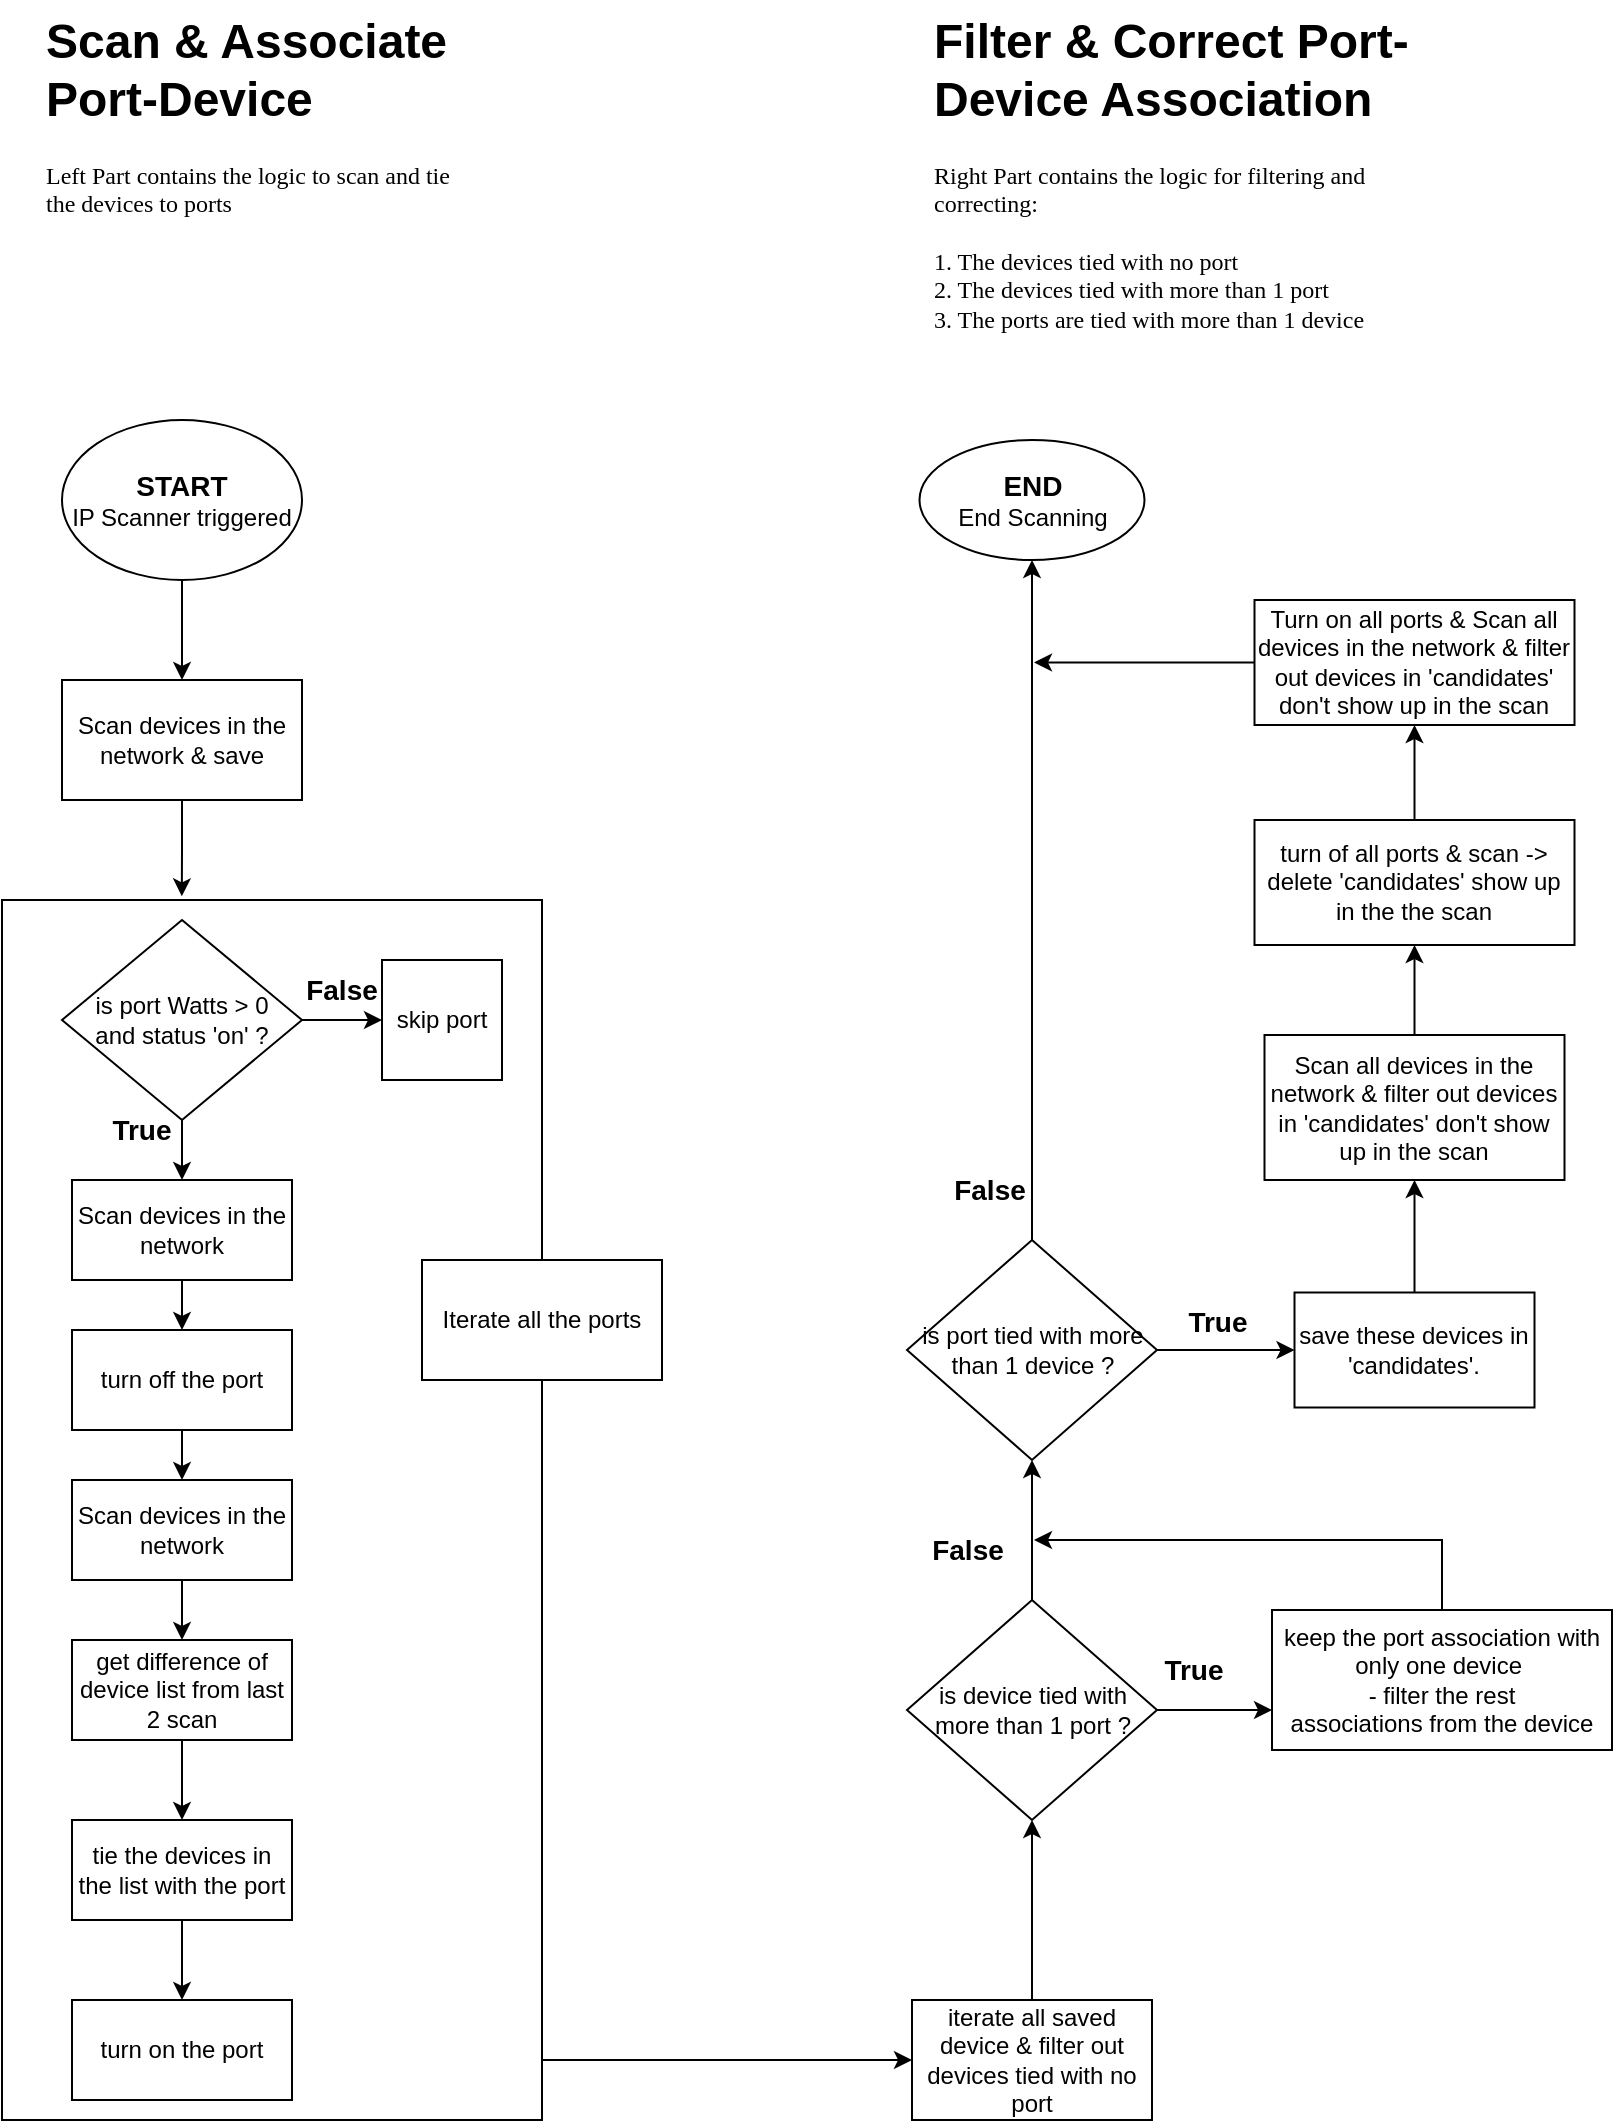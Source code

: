 <mxfile version="24.3.0" type="github">
  <diagram name="Page-1" id="W8mb6Dq7qgKnzI2KGdOR">
    <mxGraphModel dx="1434" dy="738" grid="1" gridSize="10" guides="1" tooltips="1" connect="1" arrows="1" fold="1" page="1" pageScale="1" pageWidth="850" pageHeight="1100" math="0" shadow="0">
      <root>
        <mxCell id="0" />
        <mxCell id="1" parent="0" />
        <mxCell id="bhizgNPpp-k3HYtEvxdj-27" value="" style="edgeStyle=orthogonalEdgeStyle;rounded=0;orthogonalLoop=1;jettySize=auto;html=1;" parent="1" source="bhizgNPpp-k3HYtEvxdj-2" target="bhizgNPpp-k3HYtEvxdj-3" edge="1">
          <mxGeometry relative="1" as="geometry" />
        </mxCell>
        <mxCell id="bhizgNPpp-k3HYtEvxdj-2" value="&lt;div&gt;&lt;b&gt;&lt;font style=&quot;font-size: 14px;&quot;&gt;START&lt;/font&gt;&lt;/b&gt;&lt;/div&gt;IP Scanner triggered" style="ellipse;whiteSpace=wrap;html=1;" parent="1" vertex="1">
          <mxGeometry x="54" y="240" width="120" height="80" as="geometry" />
        </mxCell>
        <mxCell id="bhizgNPpp-k3HYtEvxdj-3" value="Scan devices in the network &amp;amp; save" style="rounded=0;whiteSpace=wrap;html=1;" parent="1" vertex="1">
          <mxGeometry x="54" y="370" width="120" height="60" as="geometry" />
        </mxCell>
        <mxCell id="bhizgNPpp-k3HYtEvxdj-26" value="" style="edgeStyle=orthogonalEdgeStyle;rounded=0;orthogonalLoop=1;jettySize=auto;html=1;" parent="1" source="bhizgNPpp-k3HYtEvxdj-20" target="bhizgNPpp-k3HYtEvxdj-25" edge="1">
          <mxGeometry relative="1" as="geometry">
            <Array as="points">
              <mxPoint x="364" y="1060" />
              <mxPoint x="364" y="1060" />
            </Array>
          </mxGeometry>
        </mxCell>
        <mxCell id="bhizgNPpp-k3HYtEvxdj-20" value="" style="rounded=0;whiteSpace=wrap;html=1;" parent="1" vertex="1">
          <mxGeometry x="24" y="480" width="270" height="610" as="geometry" />
        </mxCell>
        <mxCell id="bhizgNPpp-k3HYtEvxdj-7" value="" style="edgeStyle=orthogonalEdgeStyle;rounded=0;orthogonalLoop=1;jettySize=auto;html=1;" parent="1" source="bhizgNPpp-k3HYtEvxdj-5" target="bhizgNPpp-k3HYtEvxdj-6" edge="1">
          <mxGeometry relative="1" as="geometry" />
        </mxCell>
        <mxCell id="bhizgNPpp-k3HYtEvxdj-9" value="" style="edgeStyle=orthogonalEdgeStyle;rounded=0;orthogonalLoop=1;jettySize=auto;html=1;" parent="1" source="bhizgNPpp-k3HYtEvxdj-5" target="bhizgNPpp-k3HYtEvxdj-8" edge="1">
          <mxGeometry relative="1" as="geometry" />
        </mxCell>
        <mxCell id="bhizgNPpp-k3HYtEvxdj-5" value="is port Watts &amp;gt; 0 &lt;br&gt;and status &#39;on&#39; ?" style="rhombus;whiteSpace=wrap;html=1;" parent="1" vertex="1">
          <mxGeometry x="54" y="490" width="120" height="100" as="geometry" />
        </mxCell>
        <mxCell id="bhizgNPpp-k3HYtEvxdj-6" value="skip port" style="whiteSpace=wrap;html=1;" parent="1" vertex="1">
          <mxGeometry x="214" y="510" width="60" height="60" as="geometry" />
        </mxCell>
        <mxCell id="bhizgNPpp-k3HYtEvxdj-11" value="" style="edgeStyle=orthogonalEdgeStyle;rounded=0;orthogonalLoop=1;jettySize=auto;html=1;" parent="1" source="bhizgNPpp-k3HYtEvxdj-8" target="bhizgNPpp-k3HYtEvxdj-10" edge="1">
          <mxGeometry relative="1" as="geometry" />
        </mxCell>
        <mxCell id="bhizgNPpp-k3HYtEvxdj-8" value="Scan devices in the network" style="whiteSpace=wrap;html=1;" parent="1" vertex="1">
          <mxGeometry x="59" y="620" width="110" height="50" as="geometry" />
        </mxCell>
        <mxCell id="bhizgNPpp-k3HYtEvxdj-13" value="" style="edgeStyle=orthogonalEdgeStyle;rounded=0;orthogonalLoop=1;jettySize=auto;html=1;" parent="1" source="bhizgNPpp-k3HYtEvxdj-10" target="bhizgNPpp-k3HYtEvxdj-12" edge="1">
          <mxGeometry relative="1" as="geometry" />
        </mxCell>
        <mxCell id="bhizgNPpp-k3HYtEvxdj-10" value="turn off the port" style="whiteSpace=wrap;html=1;" parent="1" vertex="1">
          <mxGeometry x="59" y="695" width="110" height="50" as="geometry" />
        </mxCell>
        <mxCell id="bhizgNPpp-k3HYtEvxdj-15" value="" style="edgeStyle=orthogonalEdgeStyle;rounded=0;orthogonalLoop=1;jettySize=auto;html=1;" parent="1" source="bhizgNPpp-k3HYtEvxdj-12" target="bhizgNPpp-k3HYtEvxdj-14" edge="1">
          <mxGeometry relative="1" as="geometry" />
        </mxCell>
        <mxCell id="bhizgNPpp-k3HYtEvxdj-12" value="Scan devices in the network" style="whiteSpace=wrap;html=1;" parent="1" vertex="1">
          <mxGeometry x="59" y="770" width="110" height="50" as="geometry" />
        </mxCell>
        <mxCell id="bhizgNPpp-k3HYtEvxdj-17" value="" style="edgeStyle=orthogonalEdgeStyle;rounded=0;orthogonalLoop=1;jettySize=auto;html=1;" parent="1" source="bhizgNPpp-k3HYtEvxdj-14" target="bhizgNPpp-k3HYtEvxdj-16" edge="1">
          <mxGeometry relative="1" as="geometry" />
        </mxCell>
        <mxCell id="bhizgNPpp-k3HYtEvxdj-14" value="&lt;div&gt;get difference of device list from last 2 scan&lt;/div&gt;" style="whiteSpace=wrap;html=1;" parent="1" vertex="1">
          <mxGeometry x="59" y="850" width="110" height="50" as="geometry" />
        </mxCell>
        <mxCell id="bhizgNPpp-k3HYtEvxdj-19" value="" style="edgeStyle=orthogonalEdgeStyle;rounded=0;orthogonalLoop=1;jettySize=auto;html=1;" parent="1" source="bhizgNPpp-k3HYtEvxdj-16" target="bhizgNPpp-k3HYtEvxdj-18" edge="1">
          <mxGeometry relative="1" as="geometry" />
        </mxCell>
        <mxCell id="bhizgNPpp-k3HYtEvxdj-16" value="&lt;div&gt;tie the devices in the list with the port&lt;/div&gt;" style="whiteSpace=wrap;html=1;" parent="1" vertex="1">
          <mxGeometry x="59" y="940" width="110" height="50" as="geometry" />
        </mxCell>
        <mxCell id="bhizgNPpp-k3HYtEvxdj-18" value="&lt;div&gt;turn on the port&lt;/div&gt;" style="whiteSpace=wrap;html=1;" parent="1" vertex="1">
          <mxGeometry x="59" y="1030" width="110" height="50" as="geometry" />
        </mxCell>
        <mxCell id="bhizgNPpp-k3HYtEvxdj-22" value="Iterate all the ports" style="rounded=0;whiteSpace=wrap;html=1;" parent="1" vertex="1">
          <mxGeometry x="234" y="660" width="120" height="60" as="geometry" />
        </mxCell>
        <mxCell id="bhizgNPpp-k3HYtEvxdj-23" value="&lt;b&gt;&lt;font style=&quot;font-size: 14px;&quot;&gt;False&lt;/font&gt;&lt;/b&gt;" style="text;html=1;align=center;verticalAlign=middle;whiteSpace=wrap;rounded=0;strokeWidth=2;" parent="1" vertex="1">
          <mxGeometry x="164" y="510" width="60" height="30" as="geometry" />
        </mxCell>
        <mxCell id="bhizgNPpp-k3HYtEvxdj-24" value="&lt;b style=&quot;font-size: 14px;&quot;&gt;True&lt;/b&gt;" style="text;html=1;align=center;verticalAlign=middle;whiteSpace=wrap;rounded=0;fontSize=14;" parent="1" vertex="1">
          <mxGeometry x="64" y="580" width="60" height="30" as="geometry" />
        </mxCell>
        <mxCell id="bhizgNPpp-k3HYtEvxdj-33" value="" style="edgeStyle=orthogonalEdgeStyle;rounded=0;orthogonalLoop=1;jettySize=auto;html=1;entryX=0.5;entryY=1;entryDx=0;entryDy=0;" parent="1" source="bhizgNPpp-k3HYtEvxdj-25" target="bhizgNPpp-k3HYtEvxdj-34" edge="1">
          <mxGeometry relative="1" as="geometry">
            <mxPoint x="536.5" y="990" as="targetPoint" />
          </mxGeometry>
        </mxCell>
        <mxCell id="bhizgNPpp-k3HYtEvxdj-25" value="iterate all saved device &amp;amp; filter out devices tied with no port" style="whiteSpace=wrap;html=1;rounded=0;" parent="1" vertex="1">
          <mxGeometry x="479" y="1030" width="120" height="60" as="geometry" />
        </mxCell>
        <mxCell id="bhizgNPpp-k3HYtEvxdj-29" style="edgeStyle=orthogonalEdgeStyle;rounded=0;orthogonalLoop=1;jettySize=auto;html=1;entryX=0.333;entryY=-0.003;entryDx=0;entryDy=0;entryPerimeter=0;" parent="1" source="bhizgNPpp-k3HYtEvxdj-3" target="bhizgNPpp-k3HYtEvxdj-20" edge="1">
          <mxGeometry relative="1" as="geometry" />
        </mxCell>
        <mxCell id="bhizgNPpp-k3HYtEvxdj-30" value="&lt;h1 style=&quot;margin-top: 0px;&quot;&gt;&lt;span style=&quot;background-color: initial;&quot;&gt;Scan &amp;amp; Associate Port-Device&lt;/span&gt;&lt;/h1&gt;&lt;div&gt;&lt;font face=&quot;Tahoma&quot;&gt;Left Part contains the logic to scan and tie the devices to ports&lt;/font&gt;&lt;/div&gt;" style="text;html=1;whiteSpace=wrap;overflow=hidden;rounded=0;" parent="1" vertex="1">
          <mxGeometry x="44" y="30" width="216" height="120" as="geometry" />
        </mxCell>
        <mxCell id="bhizgNPpp-k3HYtEvxdj-31" value="&lt;h1 style=&quot;margin-top: 0px;&quot;&gt;&lt;span style=&quot;background-color: initial;&quot;&gt;Filter &amp;amp; Correct Port-Device Association&lt;/span&gt;&lt;/h1&gt;&lt;div&gt;&lt;font face=&quot;Tahoma&quot;&gt;Right Part contains the logic for filtering and correcting:&lt;/font&gt;&lt;/div&gt;&lt;div&gt;&lt;font face=&quot;Tahoma&quot;&gt;&lt;br&gt;&lt;/font&gt;&lt;/div&gt;&lt;div&gt;&lt;font face=&quot;Tahoma&quot;&gt;1. The devices tied with no port&lt;/font&gt;&lt;/div&gt;&lt;div&gt;&lt;font face=&quot;Tahoma&quot;&gt;2. The devices tied with more than 1 port&lt;/font&gt;&lt;/div&gt;&lt;div&gt;&lt;font face=&quot;Tahoma&quot;&gt;3. The ports are tied with more than 1 device&amp;nbsp;&lt;/font&gt;&lt;/div&gt;" style="text;html=1;whiteSpace=wrap;overflow=hidden;rounded=0;" parent="1" vertex="1">
          <mxGeometry x="487.75" y="30" width="272.25" height="190" as="geometry" />
        </mxCell>
        <mxCell id="bhizgNPpp-k3HYtEvxdj-42" value="" style="edgeStyle=orthogonalEdgeStyle;rounded=0;orthogonalLoop=1;jettySize=auto;html=1;" parent="1" source="bhizgNPpp-k3HYtEvxdj-34" target="bhizgNPpp-k3HYtEvxdj-41" edge="1">
          <mxGeometry relative="1" as="geometry">
            <Array as="points">
              <mxPoint x="660" y="890" />
              <mxPoint x="660" y="890" />
            </Array>
          </mxGeometry>
        </mxCell>
        <mxCell id="bhizgNPpp-k3HYtEvxdj-44" value="" style="edgeStyle=orthogonalEdgeStyle;rounded=0;orthogonalLoop=1;jettySize=auto;html=1;" parent="1" source="bhizgNPpp-k3HYtEvxdj-34" target="bhizgNPpp-k3HYtEvxdj-43" edge="1">
          <mxGeometry relative="1" as="geometry" />
        </mxCell>
        <mxCell id="bhizgNPpp-k3HYtEvxdj-34" value="is device tied with more than 1 port ?" style="rhombus;whiteSpace=wrap;html=1;rounded=0;" parent="1" vertex="1">
          <mxGeometry x="476.5" y="830" width="125" height="110" as="geometry" />
        </mxCell>
        <mxCell id="bhizgNPpp-k3HYtEvxdj-36" value="&lt;b&gt;&lt;font style=&quot;font-size: 14px;&quot;&gt;False&lt;/font&gt;&lt;/b&gt;" style="text;html=1;align=center;verticalAlign=middle;whiteSpace=wrap;rounded=0;strokeWidth=2;" parent="1" vertex="1">
          <mxGeometry x="476.5" y="790" width="60" height="30" as="geometry" />
        </mxCell>
        <mxCell id="bhizgNPpp-k3HYtEvxdj-37" value="&lt;b style=&quot;font-size: 14px;&quot;&gt;True&lt;/b&gt;" style="text;html=1;align=center;verticalAlign=middle;whiteSpace=wrap;rounded=0;fontSize=14;" parent="1" vertex="1">
          <mxGeometry x="590.25" y="850" width="60" height="30" as="geometry" />
        </mxCell>
        <mxCell id="bhizgNPpp-k3HYtEvxdj-46" style="edgeStyle=orthogonalEdgeStyle;rounded=0;orthogonalLoop=1;jettySize=auto;html=1;exitX=0.5;exitY=0;exitDx=0;exitDy=0;" parent="1" source="bhizgNPpp-k3HYtEvxdj-41" edge="1">
          <mxGeometry relative="1" as="geometry">
            <mxPoint x="540" y="800" as="targetPoint" />
            <Array as="points">
              <mxPoint x="744" y="800" />
            </Array>
          </mxGeometry>
        </mxCell>
        <mxCell id="bhizgNPpp-k3HYtEvxdj-41" value="keep the port&amp;nbsp;association with only one device&amp;nbsp;&lt;div&gt;- filter the rest associations&amp;nbsp;from the device&lt;/div&gt;" style="whiteSpace=wrap;html=1;rounded=0;" parent="1" vertex="1">
          <mxGeometry x="659" y="835" width="170" height="70" as="geometry" />
        </mxCell>
        <mxCell id="bhizgNPpp-k3HYtEvxdj-49" value="" style="edgeStyle=orthogonalEdgeStyle;rounded=0;orthogonalLoop=1;jettySize=auto;html=1;" parent="1" source="bhizgNPpp-k3HYtEvxdj-43" target="bhizgNPpp-k3HYtEvxdj-48" edge="1">
          <mxGeometry relative="1" as="geometry" />
        </mxCell>
        <mxCell id="bhizgNPpp-k3HYtEvxdj-60" value="" style="edgeStyle=orthogonalEdgeStyle;rounded=0;orthogonalLoop=1;jettySize=auto;html=1;" parent="1" source="bhizgNPpp-k3HYtEvxdj-43" target="bhizgNPpp-k3HYtEvxdj-59" edge="1">
          <mxGeometry relative="1" as="geometry" />
        </mxCell>
        <mxCell id="bhizgNPpp-k3HYtEvxdj-43" value="is port tied with more than 1 device ?" style="rhombus;whiteSpace=wrap;html=1;rounded=0;" parent="1" vertex="1">
          <mxGeometry x="476.5" y="650" width="125" height="110" as="geometry" />
        </mxCell>
        <mxCell id="bhizgNPpp-k3HYtEvxdj-51" value="" style="edgeStyle=orthogonalEdgeStyle;rounded=0;orthogonalLoop=1;jettySize=auto;html=1;" parent="1" source="bhizgNPpp-k3HYtEvxdj-48" target="bhizgNPpp-k3HYtEvxdj-50" edge="1">
          <mxGeometry relative="1" as="geometry" />
        </mxCell>
        <mxCell id="bhizgNPpp-k3HYtEvxdj-48" value="save these devices in &#39;candidates&#39;." style="whiteSpace=wrap;html=1;rounded=0;" parent="1" vertex="1">
          <mxGeometry x="670.25" y="676.25" width="120" height="57.5" as="geometry" />
        </mxCell>
        <mxCell id="bhizgNPpp-k3HYtEvxdj-53" value="" style="edgeStyle=orthogonalEdgeStyle;rounded=0;orthogonalLoop=1;jettySize=auto;html=1;" parent="1" source="bhizgNPpp-k3HYtEvxdj-50" target="bhizgNPpp-k3HYtEvxdj-52" edge="1">
          <mxGeometry relative="1" as="geometry" />
        </mxCell>
        <mxCell id="bhizgNPpp-k3HYtEvxdj-50" value="Scan all devices in the network &amp;amp; filter out devices in &#39;candidates&#39; don&#39;t show up in the scan" style="whiteSpace=wrap;html=1;rounded=0;" parent="1" vertex="1">
          <mxGeometry x="655.25" y="547.5" width="150" height="72.5" as="geometry" />
        </mxCell>
        <mxCell id="bhizgNPpp-k3HYtEvxdj-55" value="" style="edgeStyle=orthogonalEdgeStyle;rounded=0;orthogonalLoop=1;jettySize=auto;html=1;" parent="1" source="bhizgNPpp-k3HYtEvxdj-52" target="bhizgNPpp-k3HYtEvxdj-54" edge="1">
          <mxGeometry relative="1" as="geometry" />
        </mxCell>
        <mxCell id="bhizgNPpp-k3HYtEvxdj-52" value="turn of all ports &amp;amp; scan -&amp;gt; delete &#39;candidates&#39; show up in the the scan" style="whiteSpace=wrap;html=1;rounded=0;" parent="1" vertex="1">
          <mxGeometry x="650.25" y="440" width="160" height="62.5" as="geometry" />
        </mxCell>
        <mxCell id="bhizgNPpp-k3HYtEvxdj-63" style="edgeStyle=orthogonalEdgeStyle;rounded=0;orthogonalLoop=1;jettySize=auto;html=1;" parent="1" source="bhizgNPpp-k3HYtEvxdj-54" edge="1">
          <mxGeometry relative="1" as="geometry">
            <mxPoint x="540" y="361.25" as="targetPoint" />
          </mxGeometry>
        </mxCell>
        <mxCell id="bhizgNPpp-k3HYtEvxdj-54" value="Turn on all ports &amp;amp; Scan all devices in the network &amp;amp; filter out devices in &#39;candidates&#39; don&#39;t show up in the scan" style="whiteSpace=wrap;html=1;rounded=0;" parent="1" vertex="1">
          <mxGeometry x="650.25" y="330" width="160" height="62.5" as="geometry" />
        </mxCell>
        <mxCell id="bhizgNPpp-k3HYtEvxdj-57" value="&lt;b style=&quot;font-size: 14px;&quot;&gt;True&lt;/b&gt;" style="text;html=1;align=center;verticalAlign=middle;whiteSpace=wrap;rounded=0;fontSize=14;" parent="1" vertex="1">
          <mxGeometry x="601.5" y="676.25" width="60" height="30" as="geometry" />
        </mxCell>
        <mxCell id="bhizgNPpp-k3HYtEvxdj-58" value="&lt;b&gt;&lt;font style=&quot;font-size: 14px;&quot;&gt;False&lt;/font&gt;&lt;/b&gt;" style="text;html=1;align=center;verticalAlign=middle;whiteSpace=wrap;rounded=0;strokeWidth=2;" parent="1" vertex="1">
          <mxGeometry x="487.75" y="610" width="60" height="30" as="geometry" />
        </mxCell>
        <mxCell id="bhizgNPpp-k3HYtEvxdj-59" value="&lt;font style=&quot;font-size: 14px;&quot;&gt;&lt;b&gt;END&lt;/b&gt;&lt;/font&gt;&lt;div&gt;&lt;font style=&quot;font-size: 12px;&quot;&gt;End Scanning&lt;/font&gt;&lt;/div&gt;" style="ellipse;whiteSpace=wrap;html=1;rounded=0;" parent="1" vertex="1">
          <mxGeometry x="482.75" y="250" width="112.5" height="60" as="geometry" />
        </mxCell>
      </root>
    </mxGraphModel>
  </diagram>
</mxfile>
